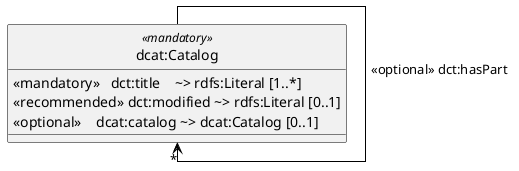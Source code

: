@startuml

hide class circle
skinparam ClassBorderColor black
skinparam ArrowColor black
skinparam BorderColor black 
skinparam linetype ortho

class "dcat:Catalog" <<mandatory>> {
    <<mandatory>>   dct:title    ~> rdfs:Literal [1..*]
    <<recommended>> dct:modified ~> rdfs:Literal [0..1]
    <<optional>>    dcat:catalog ~> dcat:Catalog [0..1]
}
    '@ rdfs:label      = Katalog
    '@ _:internalLink  = #klasse-katalog
    '@ rdf:about       = http://www.w3.org/ns/dcat#Catalog

"dcat:Catalog" --> "*" "dcat:Catalog" : <<optional>> dct:hasPart
    '@ rdfs:label      = Hat Teilkatalog
    '@ _:internalLink  = katalog-hat-teilkatalog

@enduml